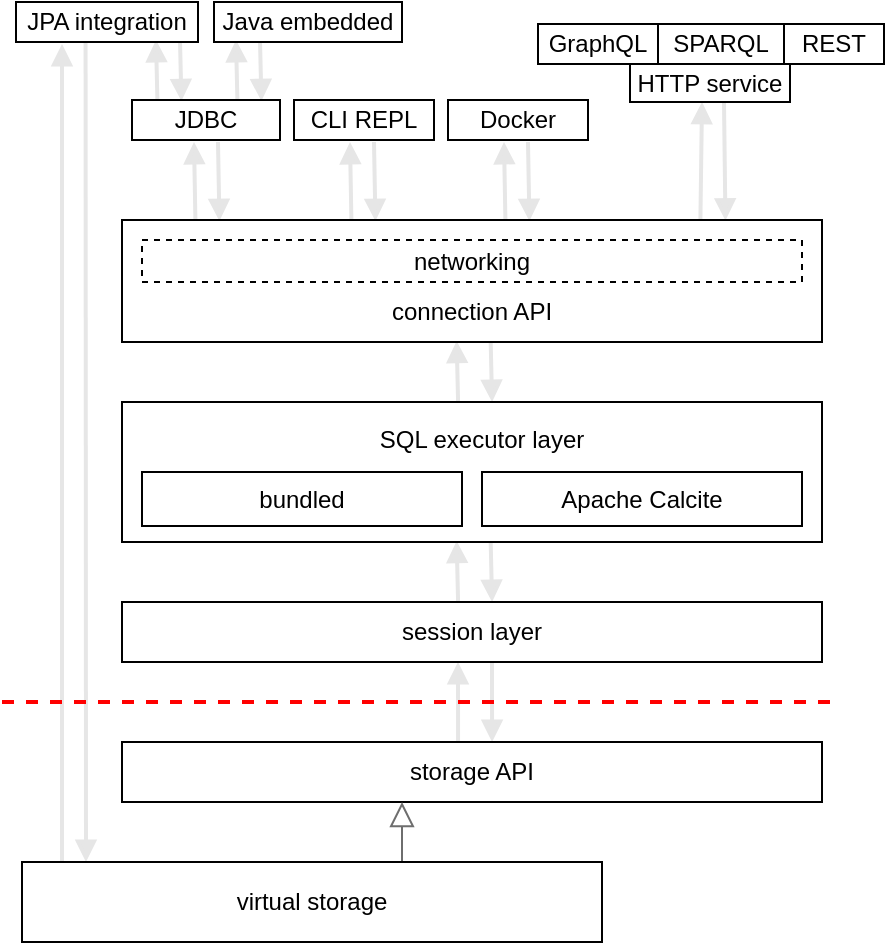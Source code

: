 <mxfile version="21.2.8" type="device">
  <diagram name="1 oldal" id="9zMQckgTDTX1H3_rx6Bh">
    <mxGraphModel dx="1434" dy="852" grid="0" gridSize="10" guides="0" tooltips="1" connect="1" arrows="1" fold="1" page="1" pageScale="1" pageWidth="827" pageHeight="1169" math="0" shadow="0">
      <root>
        <mxCell id="0" />
        <mxCell id="1" parent="0" />
        <mxCell id="y8TaIUEGGa48Ej_vpP_Y-14" value="" style="endArrow=none;startArrow=block;html=1;rounded=0;exitX=0.828;exitY=0.004;exitDx=0;exitDy=0;exitPerimeter=0;startFill=1;endFill=0;strokeWidth=2;strokeColor=#E6E6E6;" parent="1" edge="1">
          <mxGeometry width="50" height="50" relative="1" as="geometry">
            <mxPoint x="501.72" y="209.244" as="sourcePoint" />
            <mxPoint x="501" y="150" as="targetPoint" />
          </mxGeometry>
        </mxCell>
        <mxCell id="y8TaIUEGGa48Ej_vpP_Y-15" value="" style="endArrow=block;startArrow=none;html=1;rounded=0;exitX=0.78;exitY=0.006;exitDx=0;exitDy=0;exitPerimeter=0;startFill=0;endFill=1;strokeWidth=2;strokeColor=#E6E6E6;" parent="1" edge="1">
          <mxGeometry width="50" height="50" relative="1" as="geometry">
            <mxPoint x="489.2" y="209.366" as="sourcePoint" />
            <mxPoint x="490" y="150" as="targetPoint" />
          </mxGeometry>
        </mxCell>
        <mxCell id="LfwBUIai21lKe5tmic68-87" value="" style="endArrow=none;startArrow=block;html=1;rounded=0;exitX=0.524;exitY=0;exitDx=0;exitDy=0;exitPerimeter=0;startFill=1;endFill=0;strokeWidth=2;strokeColor=#E6E6E6;" parent="1" edge="1">
          <mxGeometry width="50" height="50" relative="1" as="geometry">
            <mxPoint x="385.04" y="470" as="sourcePoint" />
            <mxPoint x="385" y="430" as="targetPoint" />
          </mxGeometry>
        </mxCell>
        <mxCell id="LfwBUIai21lKe5tmic68-92" value="" style="endArrow=block;startArrow=none;html=1;rounded=0;exitX=0.524;exitY=0;exitDx=0;exitDy=0;exitPerimeter=0;startFill=0;endFill=1;strokeWidth=2;strokeColor=#E6E6E6;" parent="1" edge="1">
          <mxGeometry width="50" height="50" relative="1" as="geometry">
            <mxPoint x="368.04" y="470" as="sourcePoint" />
            <mxPoint x="368" y="430" as="targetPoint" />
          </mxGeometry>
        </mxCell>
        <mxCell id="LfwBUIai21lKe5tmic68-114" value="" style="endArrow=none;startArrow=block;html=1;rounded=0;exitX=0.524;exitY=0;exitDx=0;exitDy=0;exitPerimeter=0;startFill=1;endFill=0;strokeWidth=2;strokeColor=#E6E6E6;" parent="1" edge="1">
          <mxGeometry width="50" height="50" relative="1" as="geometry">
            <mxPoint x="326.71" y="209.56" as="sourcePoint" />
            <mxPoint x="326" y="170" as="targetPoint" />
          </mxGeometry>
        </mxCell>
        <mxCell id="LfwBUIai21lKe5tmic68-115" value="" style="endArrow=block;startArrow=none;html=1;rounded=0;exitX=0.524;exitY=0;exitDx=0;exitDy=0;exitPerimeter=0;startFill=0;endFill=1;strokeWidth=2;strokeColor=#E6E6E6;" parent="1" edge="1">
          <mxGeometry width="50" height="50" relative="1" as="geometry">
            <mxPoint x="314.71" y="209.56" as="sourcePoint" />
            <mxPoint x="314" y="170" as="targetPoint" />
          </mxGeometry>
        </mxCell>
        <mxCell id="LfwBUIai21lKe5tmic68-116" value="" style="endArrow=none;startArrow=block;html=1;rounded=0;exitX=0.524;exitY=0;exitDx=0;exitDy=0;exitPerimeter=0;startFill=1;endFill=0;strokeWidth=2;strokeColor=#E6E6E6;" parent="1" edge="1">
          <mxGeometry width="50" height="50" relative="1" as="geometry">
            <mxPoint x="248.71" y="209.56" as="sourcePoint" />
            <mxPoint x="248" y="170" as="targetPoint" />
          </mxGeometry>
        </mxCell>
        <mxCell id="LfwBUIai21lKe5tmic68-117" value="" style="endArrow=block;startArrow=none;html=1;rounded=0;exitX=0.524;exitY=0;exitDx=0;exitDy=0;exitPerimeter=0;startFill=0;endFill=1;strokeWidth=2;strokeColor=#E6E6E6;" parent="1" edge="1">
          <mxGeometry width="50" height="50" relative="1" as="geometry">
            <mxPoint x="236.71" y="209.56" as="sourcePoint" />
            <mxPoint x="236" y="170" as="targetPoint" />
          </mxGeometry>
        </mxCell>
        <mxCell id="LfwBUIai21lKe5tmic68-83" value="storage API" style="rounded=0;whiteSpace=wrap;html=1;labelBackgroundColor=none;" parent="1" vertex="1">
          <mxGeometry x="200" y="470" width="350" height="30" as="geometry" />
        </mxCell>
        <mxCell id="LfwBUIai21lKe5tmic68-107" value="CLI REPL" style="rounded=0;whiteSpace=wrap;html=1;" parent="1" vertex="1">
          <mxGeometry x="286" y="149" width="70" height="20" as="geometry" />
        </mxCell>
        <mxCell id="y8TaIUEGGa48Ej_vpP_Y-3" value="" style="endArrow=block;html=1;rounded=0;entryX=0.5;entryY=1;entryDx=0;entryDy=0;endFill=0;strokeColor=#6E6E6E;strokeWidth=1;jumpSize=4;endSize=10;" parent="1" edge="1">
          <mxGeometry width="50" height="50" relative="1" as="geometry">
            <mxPoint x="340" y="530" as="sourcePoint" />
            <mxPoint x="340" y="500" as="targetPoint" />
          </mxGeometry>
        </mxCell>
        <mxCell id="y8TaIUEGGa48Ej_vpP_Y-4" value="HTTP service" style="rounded=0;whiteSpace=wrap;html=1;" parent="1" vertex="1">
          <mxGeometry x="454" y="131" width="80" height="19" as="geometry" />
        </mxCell>
        <mxCell id="y8TaIUEGGa48Ej_vpP_Y-16" value="GraphQL" style="rounded=0;whiteSpace=wrap;html=1;" parent="1" vertex="1">
          <mxGeometry x="408" y="111" width="60" height="20" as="geometry" />
        </mxCell>
        <mxCell id="y8TaIUEGGa48Ej_vpP_Y-17" value="SPARQL" style="rounded=0;whiteSpace=wrap;html=1;" parent="1" vertex="1">
          <mxGeometry x="468" y="111" width="63" height="20" as="geometry" />
        </mxCell>
        <mxCell id="y8TaIUEGGa48Ej_vpP_Y-18" value="REST" style="rounded=0;whiteSpace=wrap;html=1;" parent="1" vertex="1">
          <mxGeometry x="531" y="111" width="50" height="20" as="geometry" />
        </mxCell>
        <mxCell id="tO9SyaKmGpbzQa6qqx5A-2" value="" style="endArrow=none;startArrow=block;html=1;rounded=0;exitX=0.524;exitY=0;exitDx=0;exitDy=0;exitPerimeter=0;entryX=0.473;entryY=0.992;entryDx=0;entryDy=0;entryPerimeter=0;startFill=1;endFill=0;strokeWidth=2;strokeColor=#E6E6E6;" parent="1" edge="1">
          <mxGeometry width="50" height="50" relative="1" as="geometry">
            <mxPoint x="229.71" y="149.56" as="sourcePoint" />
            <mxPoint x="229.0" y="119.0" as="targetPoint" />
          </mxGeometry>
        </mxCell>
        <mxCell id="tO9SyaKmGpbzQa6qqx5A-3" value="" style="endArrow=block;startArrow=none;html=1;rounded=0;exitX=0.524;exitY=0;exitDx=0;exitDy=0;exitPerimeter=0;entryX=0.473;entryY=0.992;entryDx=0;entryDy=0;entryPerimeter=0;startFill=0;endFill=1;strokeWidth=2;strokeColor=#E6E6E6;" parent="1" edge="1">
          <mxGeometry width="50" height="50" relative="1" as="geometry">
            <mxPoint x="217.71" y="149.56" as="sourcePoint" />
            <mxPoint x="217.0" y="119.0" as="targetPoint" />
          </mxGeometry>
        </mxCell>
        <mxCell id="tO9SyaKmGpbzQa6qqx5A-4" value="" style="endArrow=none;startArrow=block;html=1;rounded=0;entryX=0.289;entryY=1.021;entryDx=0;entryDy=0;entryPerimeter=0;startFill=1;endFill=0;strokeWidth=2;strokeColor=#E6E6E6;" parent="1" edge="1">
          <mxGeometry width="50" height="50" relative="1" as="geometry">
            <mxPoint x="182" y="530" as="sourcePoint" />
            <mxPoint x="181.79" y="120.42" as="targetPoint" />
          </mxGeometry>
        </mxCell>
        <mxCell id="tO9SyaKmGpbzQa6qqx5A-5" value="" style="endArrow=block;startArrow=none;html=1;rounded=0;entryX=0.473;entryY=0.992;entryDx=0;entryDy=0;entryPerimeter=0;startFill=0;endFill=1;strokeWidth=2;strokeColor=#E6E6E6;exitX=0.069;exitY=-0.009;exitDx=0;exitDy=0;exitPerimeter=0;" parent="1" edge="1">
          <mxGeometry width="50" height="50" relative="1" as="geometry">
            <mxPoint x="170.01" y="529.64" as="sourcePoint" />
            <mxPoint x="170.0" y="121.0" as="targetPoint" />
          </mxGeometry>
        </mxCell>
        <mxCell id="LfwBUIai21lKe5tmic68-96" value="virtual storage" style="rounded=0;whiteSpace=wrap;html=1;" parent="1" vertex="1">
          <mxGeometry x="150" y="530" width="290" height="40" as="geometry" />
        </mxCell>
        <mxCell id="tO9SyaKmGpbzQa6qqx5A-6" value="" style="endArrow=none;startArrow=block;html=1;rounded=0;exitX=0.524;exitY=0;exitDx=0;exitDy=0;exitPerimeter=0;entryX=0.473;entryY=0.992;entryDx=0;entryDy=0;entryPerimeter=0;startFill=1;endFill=0;strokeWidth=2;strokeColor=#E6E6E6;" parent="1" edge="1">
          <mxGeometry width="50" height="50" relative="1" as="geometry">
            <mxPoint x="385.04" y="400" as="sourcePoint" />
            <mxPoint x="384.33" y="369.44" as="targetPoint" />
          </mxGeometry>
        </mxCell>
        <mxCell id="tO9SyaKmGpbzQa6qqx5A-7" value="" style="endArrow=block;startArrow=none;html=1;rounded=0;exitX=0.524;exitY=0;exitDx=0;exitDy=0;exitPerimeter=0;entryX=0.473;entryY=0.992;entryDx=0;entryDy=0;entryPerimeter=0;startFill=0;endFill=1;strokeWidth=2;strokeColor=#E6E6E6;" parent="1" edge="1">
          <mxGeometry width="50" height="50" relative="1" as="geometry">
            <mxPoint x="368.04" y="400" as="sourcePoint" />
            <mxPoint x="367.33" y="369.44" as="targetPoint" />
          </mxGeometry>
        </mxCell>
        <mxCell id="tO9SyaKmGpbzQa6qqx5A-8" value="" style="endArrow=none;startArrow=block;html=1;rounded=0;exitX=0.524;exitY=0;exitDx=0;exitDy=0;exitPerimeter=0;entryX=0.473;entryY=0.992;entryDx=0;entryDy=0;entryPerimeter=0;startFill=1;endFill=0;strokeWidth=2;strokeColor=#E6E6E6;" parent="1" edge="1">
          <mxGeometry width="50" height="50" relative="1" as="geometry">
            <mxPoint x="385.04" y="300" as="sourcePoint" />
            <mxPoint x="384.33" y="269.44" as="targetPoint" />
          </mxGeometry>
        </mxCell>
        <mxCell id="tO9SyaKmGpbzQa6qqx5A-9" value="" style="endArrow=block;startArrow=none;html=1;rounded=0;exitX=0.524;exitY=0;exitDx=0;exitDy=0;exitPerimeter=0;entryX=0.473;entryY=0.992;entryDx=0;entryDy=0;entryPerimeter=0;startFill=0;endFill=1;strokeWidth=2;strokeColor=#E6E6E6;" parent="1" edge="1">
          <mxGeometry width="50" height="50" relative="1" as="geometry">
            <mxPoint x="368.04" y="300" as="sourcePoint" />
            <mxPoint x="367.33" y="269.44" as="targetPoint" />
          </mxGeometry>
        </mxCell>
        <mxCell id="LfwBUIai21lKe5tmic68-84" value="" style="rounded=0;whiteSpace=wrap;html=1;" parent="1" vertex="1">
          <mxGeometry x="200" y="300" width="350" height="70" as="geometry" />
        </mxCell>
        <mxCell id="LfwBUIai21lKe5tmic68-85" value="bundled" style="rounded=0;whiteSpace=wrap;html=1;" parent="1" vertex="1">
          <mxGeometry x="210" y="335" width="160" height="27" as="geometry" />
        </mxCell>
        <mxCell id="LfwBUIai21lKe5tmic68-86" value="Apache Calcite" style="rounded=0;whiteSpace=wrap;html=1;" parent="1" vertex="1">
          <mxGeometry x="380" y="335" width="160" height="27" as="geometry" />
        </mxCell>
        <mxCell id="y8TaIUEGGa48Ej_vpP_Y-1" value="SQL executor layer" style="text;html=1;strokeColor=none;fillColor=none;align=center;verticalAlign=middle;whiteSpace=wrap;rounded=0;" parent="1" vertex="1">
          <mxGeometry x="220" y="307" width="320" height="24" as="geometry" />
        </mxCell>
        <mxCell id="tO9SyaKmGpbzQa6qqx5A-12" value="" style="endArrow=none;dashed=1;html=1;rounded=0;strokeWidth=2;strokeColor=#FF0000;" parent="1" edge="1">
          <mxGeometry width="50" height="50" relative="1" as="geometry">
            <mxPoint x="140" y="450" as="sourcePoint" />
            <mxPoint x="560" y="450" as="targetPoint" />
          </mxGeometry>
        </mxCell>
        <mxCell id="LfwBUIai21lKe5tmic68-93" value="session layer" style="rounded=0;whiteSpace=wrap;html=1;" parent="1" vertex="1">
          <mxGeometry x="200" y="400" width="350" height="30" as="geometry" />
        </mxCell>
        <mxCell id="tO9SyaKmGpbzQa6qqx5A-13" value="" style="endArrow=none;startArrow=block;html=1;rounded=0;exitX=0.524;exitY=0;exitDx=0;exitDy=0;exitPerimeter=0;entryX=0.473;entryY=0.992;entryDx=0;entryDy=0;entryPerimeter=0;startFill=1;endFill=0;strokeWidth=2;strokeColor=#E6E6E6;" parent="1" edge="1">
          <mxGeometry width="50" height="50" relative="1" as="geometry">
            <mxPoint x="269.71" y="149.56" as="sourcePoint" />
            <mxPoint x="269.0" y="119.0" as="targetPoint" />
          </mxGeometry>
        </mxCell>
        <mxCell id="tO9SyaKmGpbzQa6qqx5A-14" value="" style="endArrow=block;startArrow=none;html=1;rounded=0;exitX=0.524;exitY=0;exitDx=0;exitDy=0;exitPerimeter=0;entryX=0.473;entryY=0.992;entryDx=0;entryDy=0;entryPerimeter=0;startFill=0;endFill=1;strokeWidth=2;strokeColor=#E6E6E6;" parent="1" edge="1">
          <mxGeometry width="50" height="50" relative="1" as="geometry">
            <mxPoint x="257.71" y="149.56" as="sourcePoint" />
            <mxPoint x="257.0" y="119.0" as="targetPoint" />
          </mxGeometry>
        </mxCell>
        <mxCell id="LfwBUIai21lKe5tmic68-108" value="JDBC" style="rounded=0;whiteSpace=wrap;html=1;" parent="1" vertex="1">
          <mxGeometry x="205" y="149" width="74" height="20" as="geometry" />
        </mxCell>
        <mxCell id="tO9SyaKmGpbzQa6qqx5A-1" value="JPA integration" style="rounded=0;whiteSpace=wrap;html=1;" parent="1" vertex="1">
          <mxGeometry x="147" y="100" width="91" height="20" as="geometry" />
        </mxCell>
        <mxCell id="tO9SyaKmGpbzQa6qqx5A-15" value="Java embedded" style="rounded=0;whiteSpace=wrap;html=1;" parent="1" vertex="1">
          <mxGeometry x="246" y="100" width="94" height="20" as="geometry" />
        </mxCell>
        <mxCell id="tO9SyaKmGpbzQa6qqx5A-17" value="" style="endArrow=none;startArrow=block;html=1;rounded=0;exitX=0.524;exitY=0;exitDx=0;exitDy=0;exitPerimeter=0;startFill=1;endFill=0;strokeWidth=2;strokeColor=#E6E6E6;" parent="1" edge="1">
          <mxGeometry width="50" height="50" relative="1" as="geometry">
            <mxPoint x="403.71" y="209.56" as="sourcePoint" />
            <mxPoint x="403" y="170" as="targetPoint" />
          </mxGeometry>
        </mxCell>
        <mxCell id="tO9SyaKmGpbzQa6qqx5A-18" value="" style="endArrow=block;startArrow=none;html=1;rounded=0;exitX=0.524;exitY=0;exitDx=0;exitDy=0;exitPerimeter=0;startFill=0;endFill=1;strokeWidth=2;strokeColor=#E6E6E6;" parent="1" edge="1">
          <mxGeometry width="50" height="50" relative="1" as="geometry">
            <mxPoint x="391.71" y="209.56" as="sourcePoint" />
            <mxPoint x="391" y="170" as="targetPoint" />
          </mxGeometry>
        </mxCell>
        <mxCell id="tO9SyaKmGpbzQa6qqx5A-19" value="Docker" style="rounded=0;whiteSpace=wrap;html=1;" parent="1" vertex="1">
          <mxGeometry x="363" y="149" width="70" height="20" as="geometry" />
        </mxCell>
        <mxCell id="LfwBUIai21lKe5tmic68-98" value="" style="rounded=0;whiteSpace=wrap;html=1;" parent="1" vertex="1">
          <mxGeometry x="200" y="209" width="350" height="61" as="geometry" />
        </mxCell>
        <mxCell id="LfwBUIai21lKe5tmic68-99" value="networking" style="rounded=0;whiteSpace=wrap;html=1;dashed=1;" parent="1" vertex="1">
          <mxGeometry x="210" y="219" width="330" height="21" as="geometry" />
        </mxCell>
        <mxCell id="y8TaIUEGGa48Ej_vpP_Y-12" value="connection API" style="text;html=1;strokeColor=none;fillColor=none;align=center;verticalAlign=middle;whiteSpace=wrap;rounded=0;" parent="1" vertex="1">
          <mxGeometry x="210" y="246" width="330" height="17" as="geometry" />
        </mxCell>
      </root>
    </mxGraphModel>
  </diagram>
</mxfile>
